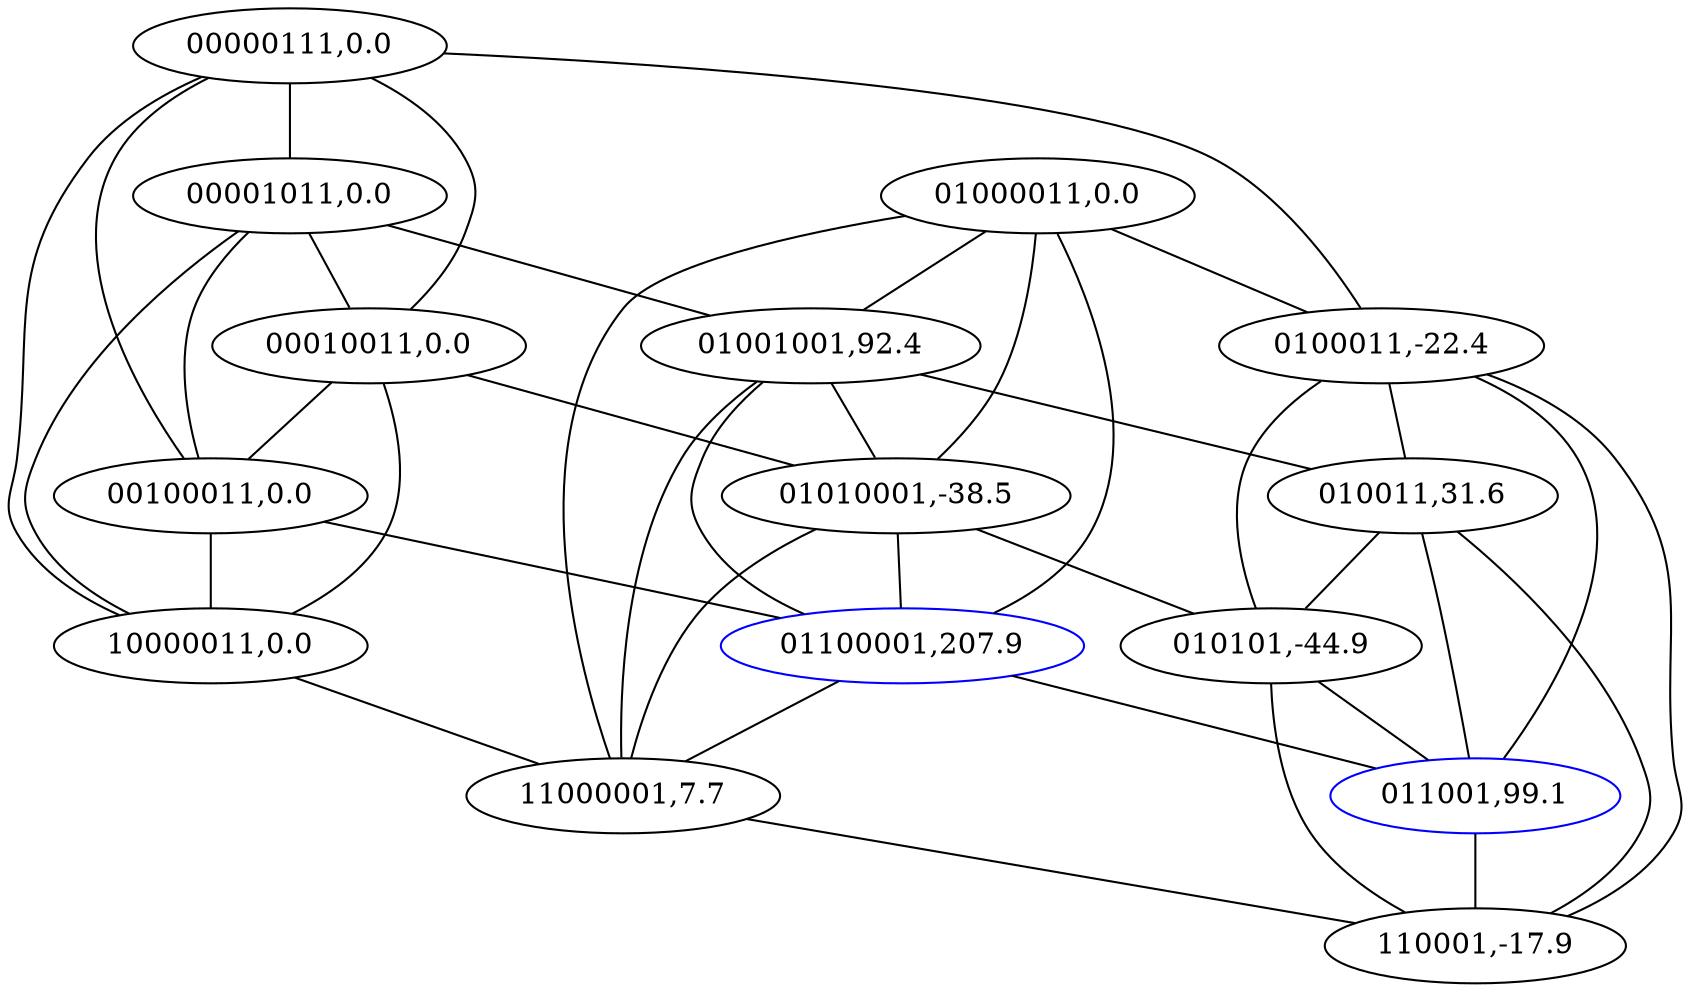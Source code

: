 graph graphname {
	110001 [label="110001,-17.9",];
	011001 [label="011001,99.1",color=blue];
	010101 [label="010101,-44.9",];
	010011 [label="010011,31.6",];
	0100011 [label="0100011,-22.4",];
	11000001 [label="11000001,7.7",];
	01100001 [label="01100001,207.9",color=blue];
	01010001 [label="01010001,-38.5",];
	01001001 [label="01001001,92.4",];
	11000001 -- 110001;
	01000011 [label="01000011,0.0",];
	10000011 [label="10000011,0.0",];
	10000011 -- 11000001;
	00100011 [label="00100011,0.0",];
	00010011 [label="00010011,0.0",];
	00001011 [label="00001011,0.0",];
	00000111 [label="00000111,0.0",];
	00000111 -- 10000011;
	00000111 -- 0100011;
	00000111 -- 00100011;
	00000111 -- 00010011;
	00000111 -- 00001011;
	00001011 -- 10000011;
	00001011 -- 01001001;
	00001011 -- 00100011;
	00001011 -- 00010011;
	00010011 -- 10000011;
	00010011 -- 01010001;
	00010011 -- 00100011;
	00100011 -- 10000011;
	00100011 -- 01100001;
	01000011 -- 11000001;
	01000011 -- 01100001;
	01000011 -- 01010001;
	01000011 -- 01001001;
	01000011 -- 0100011;
	01001001 -- 11000001;
	01001001 -- 01100001;
	01001001 -- 01010001;
	01001001 -- 010011;
	01010001 -- 11000001;
	01010001 -- 01100001;
	01010001 -- 010101;
	01100001 -- 11000001;
	01100001 -- 011001;
	0100011 -- 110001;
	0100011 -- 011001;
	0100011 -- 010101;
	0100011 -- 010011;
	010011 -- 110001;
	010011 -- 011001;
	010011 -- 010101;
	010101 -- 110001;
	010101 -- 011001;
	011001 -- 110001;
}
